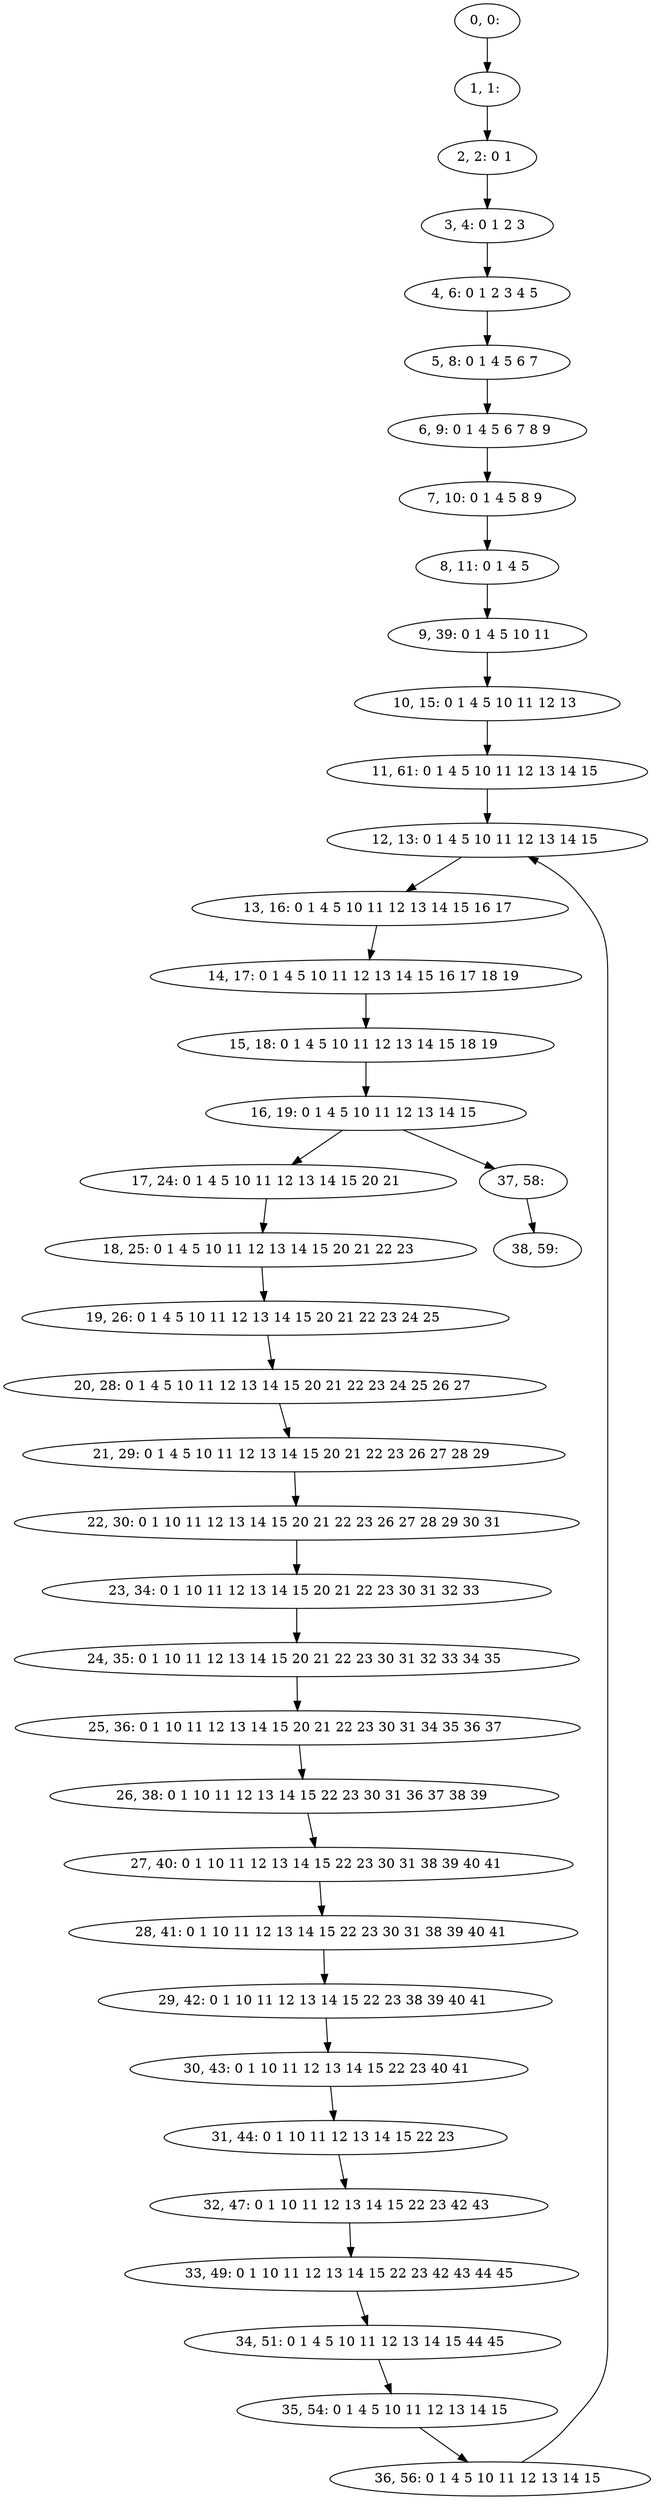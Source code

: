digraph G {
0[label="0, 0: "];
1[label="1, 1: "];
2[label="2, 2: 0 1 "];
3[label="3, 4: 0 1 2 3 "];
4[label="4, 6: 0 1 2 3 4 5 "];
5[label="5, 8: 0 1 4 5 6 7 "];
6[label="6, 9: 0 1 4 5 6 7 8 9 "];
7[label="7, 10: 0 1 4 5 8 9 "];
8[label="8, 11: 0 1 4 5 "];
9[label="9, 39: 0 1 4 5 10 11 "];
10[label="10, 15: 0 1 4 5 10 11 12 13 "];
11[label="11, 61: 0 1 4 5 10 11 12 13 14 15 "];
12[label="12, 13: 0 1 4 5 10 11 12 13 14 15 "];
13[label="13, 16: 0 1 4 5 10 11 12 13 14 15 16 17 "];
14[label="14, 17: 0 1 4 5 10 11 12 13 14 15 16 17 18 19 "];
15[label="15, 18: 0 1 4 5 10 11 12 13 14 15 18 19 "];
16[label="16, 19: 0 1 4 5 10 11 12 13 14 15 "];
17[label="17, 24: 0 1 4 5 10 11 12 13 14 15 20 21 "];
18[label="18, 25: 0 1 4 5 10 11 12 13 14 15 20 21 22 23 "];
19[label="19, 26: 0 1 4 5 10 11 12 13 14 15 20 21 22 23 24 25 "];
20[label="20, 28: 0 1 4 5 10 11 12 13 14 15 20 21 22 23 24 25 26 27 "];
21[label="21, 29: 0 1 4 5 10 11 12 13 14 15 20 21 22 23 26 27 28 29 "];
22[label="22, 30: 0 1 10 11 12 13 14 15 20 21 22 23 26 27 28 29 30 31 "];
23[label="23, 34: 0 1 10 11 12 13 14 15 20 21 22 23 30 31 32 33 "];
24[label="24, 35: 0 1 10 11 12 13 14 15 20 21 22 23 30 31 32 33 34 35 "];
25[label="25, 36: 0 1 10 11 12 13 14 15 20 21 22 23 30 31 34 35 36 37 "];
26[label="26, 38: 0 1 10 11 12 13 14 15 22 23 30 31 36 37 38 39 "];
27[label="27, 40: 0 1 10 11 12 13 14 15 22 23 30 31 38 39 40 41 "];
28[label="28, 41: 0 1 10 11 12 13 14 15 22 23 30 31 38 39 40 41 "];
29[label="29, 42: 0 1 10 11 12 13 14 15 22 23 38 39 40 41 "];
30[label="30, 43: 0 1 10 11 12 13 14 15 22 23 40 41 "];
31[label="31, 44: 0 1 10 11 12 13 14 15 22 23 "];
32[label="32, 47: 0 1 10 11 12 13 14 15 22 23 42 43 "];
33[label="33, 49: 0 1 10 11 12 13 14 15 22 23 42 43 44 45 "];
34[label="34, 51: 0 1 4 5 10 11 12 13 14 15 44 45 "];
35[label="35, 54: 0 1 4 5 10 11 12 13 14 15 "];
36[label="36, 56: 0 1 4 5 10 11 12 13 14 15 "];
37[label="37, 58: "];
38[label="38, 59: "];
0->1 ;
1->2 ;
2->3 ;
3->4 ;
4->5 ;
5->6 ;
6->7 ;
7->8 ;
8->9 ;
9->10 ;
10->11 ;
11->12 ;
12->13 ;
13->14 ;
14->15 ;
15->16 ;
16->17 ;
16->37 ;
17->18 ;
18->19 ;
19->20 ;
20->21 ;
21->22 ;
22->23 ;
23->24 ;
24->25 ;
25->26 ;
26->27 ;
27->28 ;
28->29 ;
29->30 ;
30->31 ;
31->32 ;
32->33 ;
33->34 ;
34->35 ;
35->36 ;
36->12 ;
37->38 ;
}
